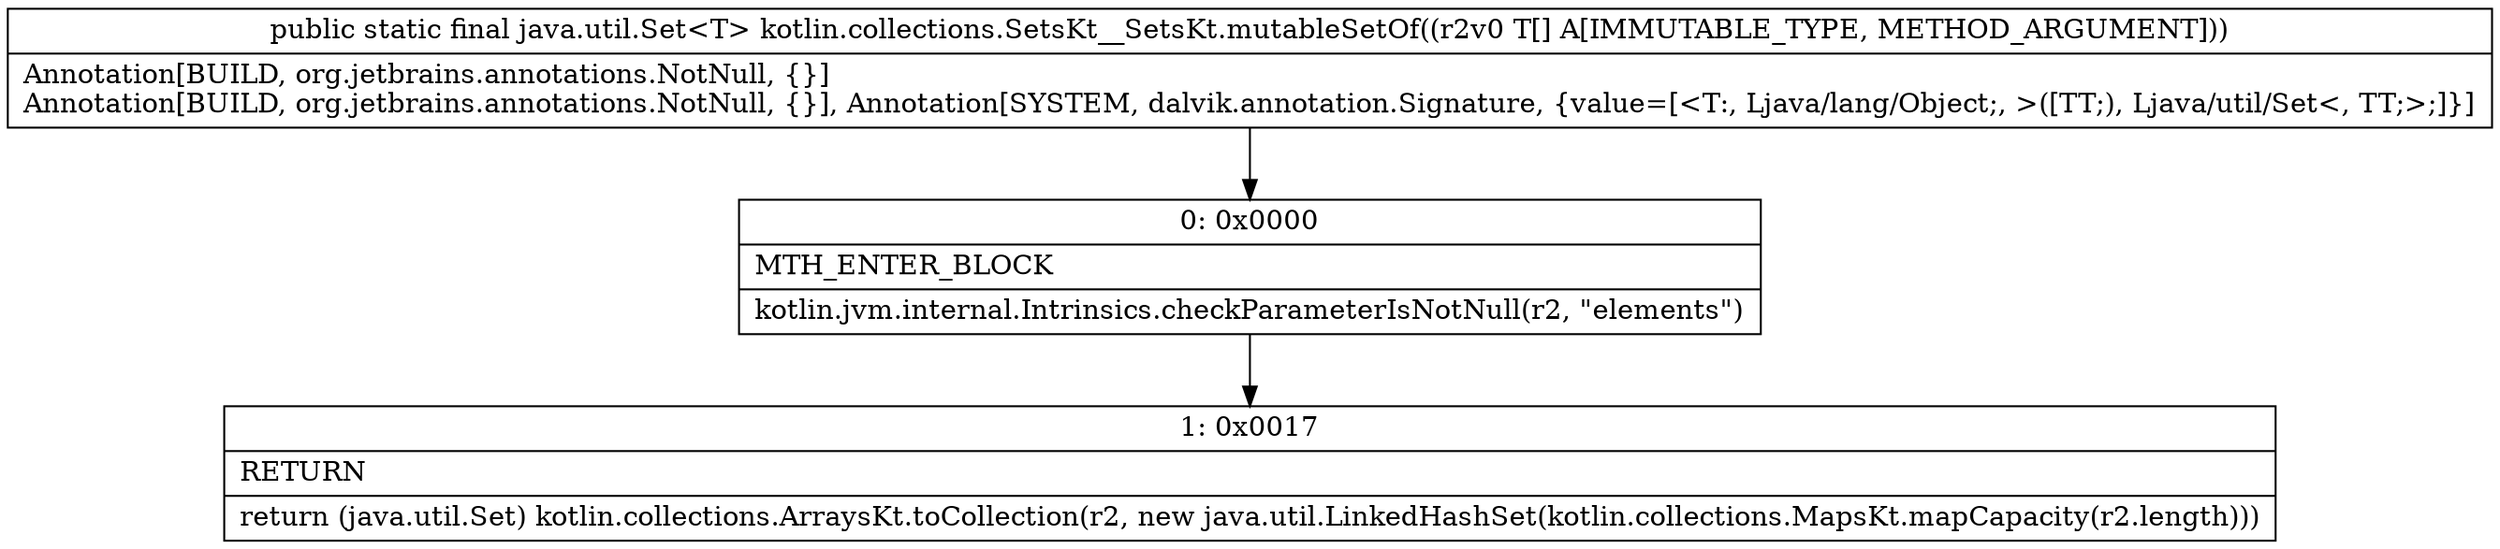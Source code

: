 digraph "CFG forkotlin.collections.SetsKt__SetsKt.mutableSetOf([Ljava\/lang\/Object;)Ljava\/util\/Set;" {
Node_0 [shape=record,label="{0\:\ 0x0000|MTH_ENTER_BLOCK\l|kotlin.jvm.internal.Intrinsics.checkParameterIsNotNull(r2, \"elements\")\l}"];
Node_1 [shape=record,label="{1\:\ 0x0017|RETURN\l|return (java.util.Set) kotlin.collections.ArraysKt.toCollection(r2, new java.util.LinkedHashSet(kotlin.collections.MapsKt.mapCapacity(r2.length)))\l}"];
MethodNode[shape=record,label="{public static final java.util.Set\<T\> kotlin.collections.SetsKt__SetsKt.mutableSetOf((r2v0 T[] A[IMMUTABLE_TYPE, METHOD_ARGUMENT]))  | Annotation[BUILD, org.jetbrains.annotations.NotNull, \{\}]\lAnnotation[BUILD, org.jetbrains.annotations.NotNull, \{\}], Annotation[SYSTEM, dalvik.annotation.Signature, \{value=[\<T:, Ljava\/lang\/Object;, \>([TT;), Ljava\/util\/Set\<, TT;\>;]\}]\l}"];
MethodNode -> Node_0;
Node_0 -> Node_1;
}


